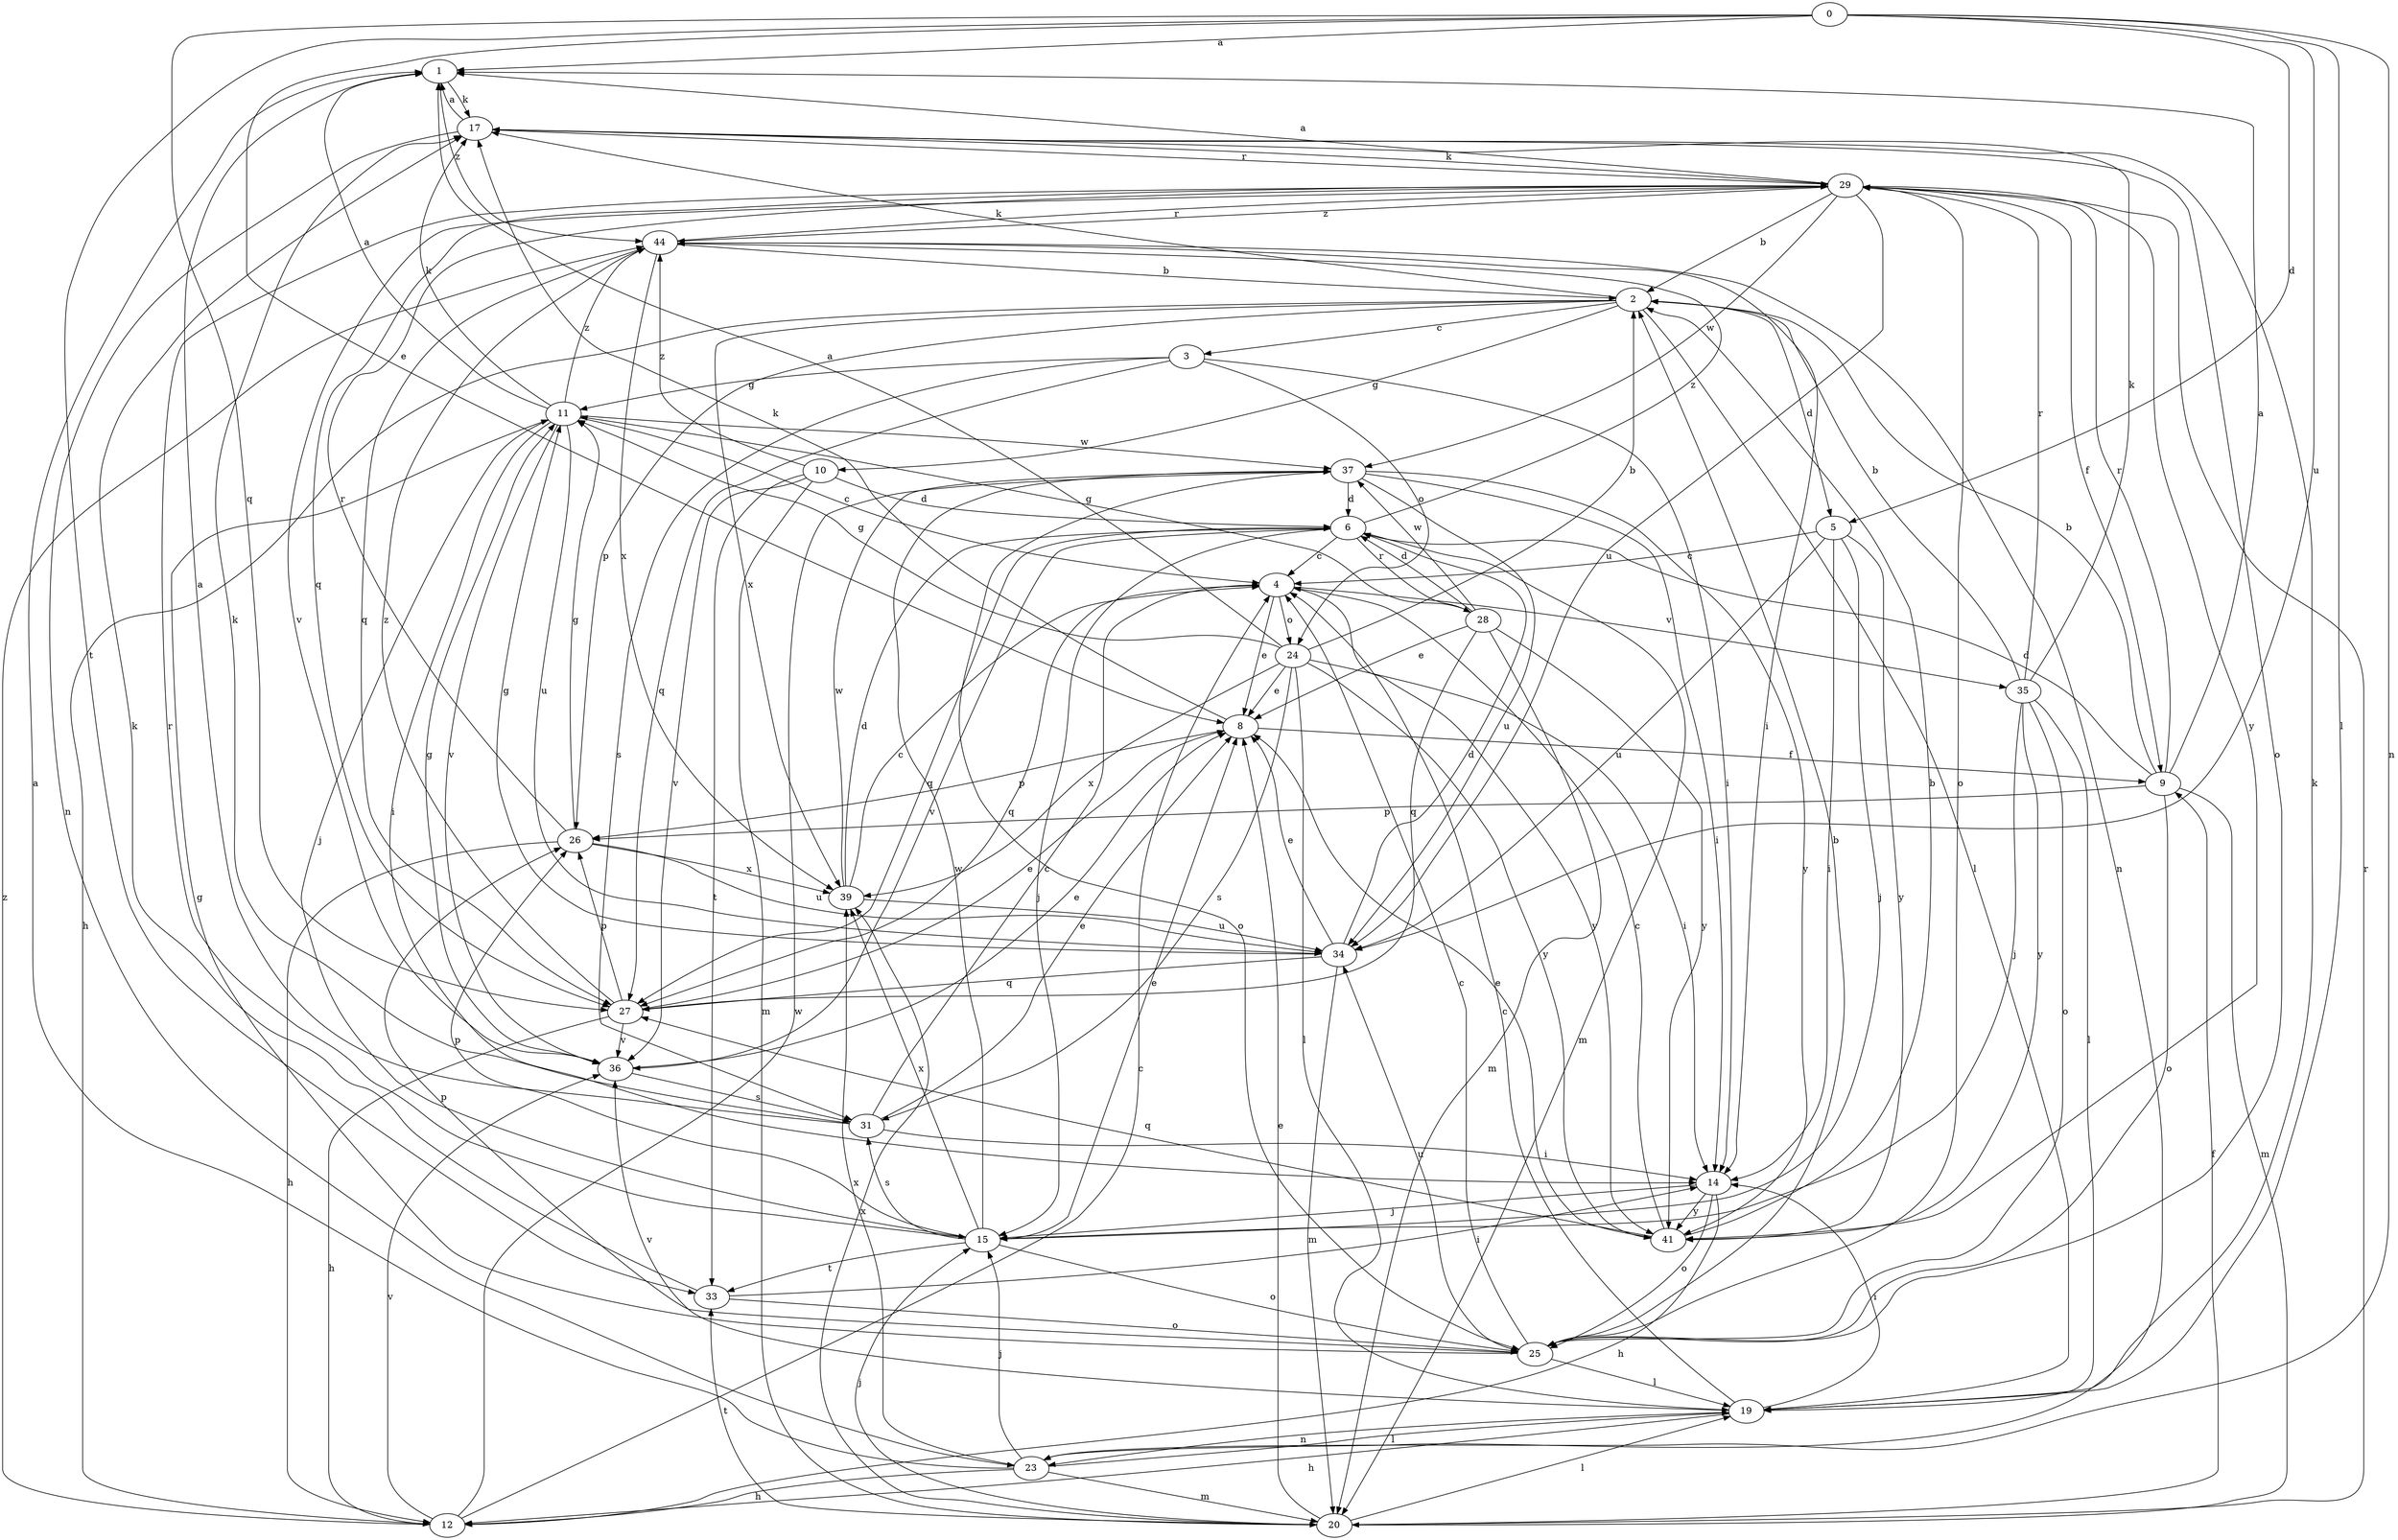 strict digraph  {
0;
1;
2;
3;
4;
5;
6;
8;
9;
10;
11;
12;
14;
15;
17;
19;
20;
23;
24;
25;
26;
27;
28;
29;
31;
33;
34;
35;
36;
37;
39;
41;
44;
0 -> 1  [label=a];
0 -> 5  [label=d];
0 -> 8  [label=e];
0 -> 19  [label=l];
0 -> 23  [label=n];
0 -> 27  [label=q];
0 -> 33  [label=t];
0 -> 34  [label=u];
1 -> 17  [label=k];
1 -> 44  [label=z];
2 -> 3  [label=c];
2 -> 5  [label=d];
2 -> 10  [label=g];
2 -> 12  [label=h];
2 -> 17  [label=k];
2 -> 19  [label=l];
2 -> 26  [label=p];
2 -> 39  [label=x];
3 -> 11  [label=g];
3 -> 14  [label=i];
3 -> 24  [label=o];
3 -> 27  [label=q];
3 -> 31  [label=s];
4 -> 8  [label=e];
4 -> 24  [label=o];
4 -> 27  [label=q];
4 -> 35  [label=v];
4 -> 41  [label=y];
5 -> 4  [label=c];
5 -> 14  [label=i];
5 -> 15  [label=j];
5 -> 34  [label=u];
5 -> 41  [label=y];
6 -> 4  [label=c];
6 -> 15  [label=j];
6 -> 20  [label=m];
6 -> 27  [label=q];
6 -> 28  [label=r];
6 -> 36  [label=v];
6 -> 44  [label=z];
8 -> 9  [label=f];
8 -> 17  [label=k];
8 -> 26  [label=p];
9 -> 1  [label=a];
9 -> 2  [label=b];
9 -> 6  [label=d];
9 -> 20  [label=m];
9 -> 25  [label=o];
9 -> 26  [label=p];
9 -> 29  [label=r];
10 -> 6  [label=d];
10 -> 20  [label=m];
10 -> 33  [label=t];
10 -> 36  [label=v];
10 -> 44  [label=z];
11 -> 1  [label=a];
11 -> 4  [label=c];
11 -> 14  [label=i];
11 -> 15  [label=j];
11 -> 17  [label=k];
11 -> 34  [label=u];
11 -> 36  [label=v];
11 -> 37  [label=w];
11 -> 44  [label=z];
12 -> 4  [label=c];
12 -> 36  [label=v];
12 -> 37  [label=w];
12 -> 44  [label=z];
14 -> 12  [label=h];
14 -> 15  [label=j];
14 -> 25  [label=o];
14 -> 41  [label=y];
15 -> 8  [label=e];
15 -> 25  [label=o];
15 -> 26  [label=p];
15 -> 29  [label=r];
15 -> 31  [label=s];
15 -> 33  [label=t];
15 -> 37  [label=w];
15 -> 39  [label=x];
17 -> 1  [label=a];
17 -> 23  [label=n];
17 -> 25  [label=o];
17 -> 29  [label=r];
19 -> 4  [label=c];
19 -> 12  [label=h];
19 -> 14  [label=i];
19 -> 17  [label=k];
19 -> 23  [label=n];
19 -> 36  [label=v];
20 -> 8  [label=e];
20 -> 9  [label=f];
20 -> 15  [label=j];
20 -> 19  [label=l];
20 -> 29  [label=r];
20 -> 33  [label=t];
20 -> 39  [label=x];
23 -> 1  [label=a];
23 -> 12  [label=h];
23 -> 15  [label=j];
23 -> 19  [label=l];
23 -> 20  [label=m];
23 -> 39  [label=x];
24 -> 1  [label=a];
24 -> 2  [label=b];
24 -> 8  [label=e];
24 -> 11  [label=g];
24 -> 14  [label=i];
24 -> 19  [label=l];
24 -> 31  [label=s];
24 -> 39  [label=x];
24 -> 41  [label=y];
25 -> 2  [label=b];
25 -> 4  [label=c];
25 -> 11  [label=g];
25 -> 19  [label=l];
25 -> 26  [label=p];
25 -> 34  [label=u];
26 -> 11  [label=g];
26 -> 12  [label=h];
26 -> 29  [label=r];
26 -> 34  [label=u];
26 -> 39  [label=x];
27 -> 8  [label=e];
27 -> 12  [label=h];
27 -> 26  [label=p];
27 -> 36  [label=v];
27 -> 44  [label=z];
28 -> 6  [label=d];
28 -> 8  [label=e];
28 -> 11  [label=g];
28 -> 20  [label=m];
28 -> 27  [label=q];
28 -> 37  [label=w];
28 -> 41  [label=y];
29 -> 1  [label=a];
29 -> 2  [label=b];
29 -> 9  [label=f];
29 -> 17  [label=k];
29 -> 25  [label=o];
29 -> 27  [label=q];
29 -> 34  [label=u];
29 -> 36  [label=v];
29 -> 37  [label=w];
29 -> 41  [label=y];
29 -> 44  [label=z];
31 -> 1  [label=a];
31 -> 4  [label=c];
31 -> 8  [label=e];
31 -> 14  [label=i];
31 -> 17  [label=k];
33 -> 14  [label=i];
33 -> 17  [label=k];
33 -> 25  [label=o];
34 -> 6  [label=d];
34 -> 8  [label=e];
34 -> 11  [label=g];
34 -> 20  [label=m];
34 -> 27  [label=q];
35 -> 2  [label=b];
35 -> 15  [label=j];
35 -> 17  [label=k];
35 -> 19  [label=l];
35 -> 25  [label=o];
35 -> 29  [label=r];
35 -> 41  [label=y];
36 -> 8  [label=e];
36 -> 11  [label=g];
36 -> 31  [label=s];
37 -> 6  [label=d];
37 -> 14  [label=i];
37 -> 25  [label=o];
37 -> 34  [label=u];
37 -> 41  [label=y];
39 -> 4  [label=c];
39 -> 6  [label=d];
39 -> 34  [label=u];
39 -> 37  [label=w];
41 -> 2  [label=b];
41 -> 4  [label=c];
41 -> 8  [label=e];
41 -> 27  [label=q];
44 -> 2  [label=b];
44 -> 14  [label=i];
44 -> 23  [label=n];
44 -> 27  [label=q];
44 -> 29  [label=r];
44 -> 39  [label=x];
}
